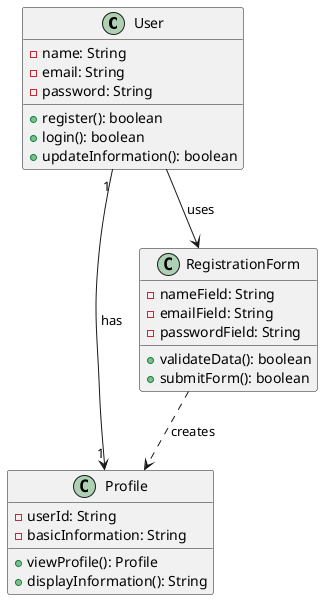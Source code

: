 @startuml
class User {
  - name: String
  - email: String
  - password: String
  + register(): boolean
  + login(): boolean
  + updateInformation(): boolean
}

class Profile {
  - userId: String
  - basicInformation: String
  + viewProfile(): Profile
  + displayInformation(): String
}

class RegistrationForm {
  - nameField: String
  - emailField: String
  - passwordField: String
  + validateData(): boolean
  + submitForm(): boolean
}

User "1" --> "1" Profile : has
User --> RegistrationForm : uses
RegistrationForm ..> Profile : creates
@enduml